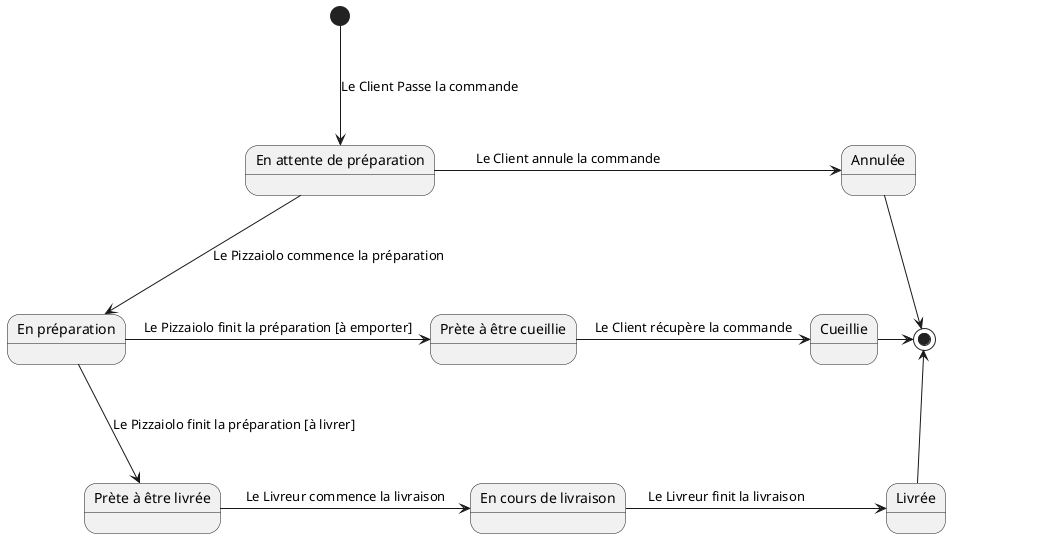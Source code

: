 @startuml

skinparam ranksep 100

'title Diagramme d'état d'une commande\n

state "En attente de préparation" as enAttente
state "En préparation" as enPrep
state "Prète à être livrée" as Prete
state "Prète à être cueillie" as PreteC
state "En cours de livraison" as enLivr


[*] --> enAttente : Le Client Passe la commande
enAttente --> enPrep : Le Pizzaiolo commence la préparation
enPrep --> Prete : Le Pizzaiolo finit la préparation [à livrer]
enPrep -> PreteC : Le Pizzaiolo finit la préparation [à emporter]
Prete -> enLivr : Le Livreur commence la livraison
PreteC -> Cueillie : Le Client récupère la commande
enLivr -> Livrée : Le Livreur finit la livraison \t\t\t
enAttente -> Annulée : Le Client annule la commande \t\t\t\t\t\t
'Annulée -[hidden]---> Livrée
Annulée --> [*]
Livrée -up-> [*] : \t\t\t\t\t
Cueillie -> [*]

@enduml